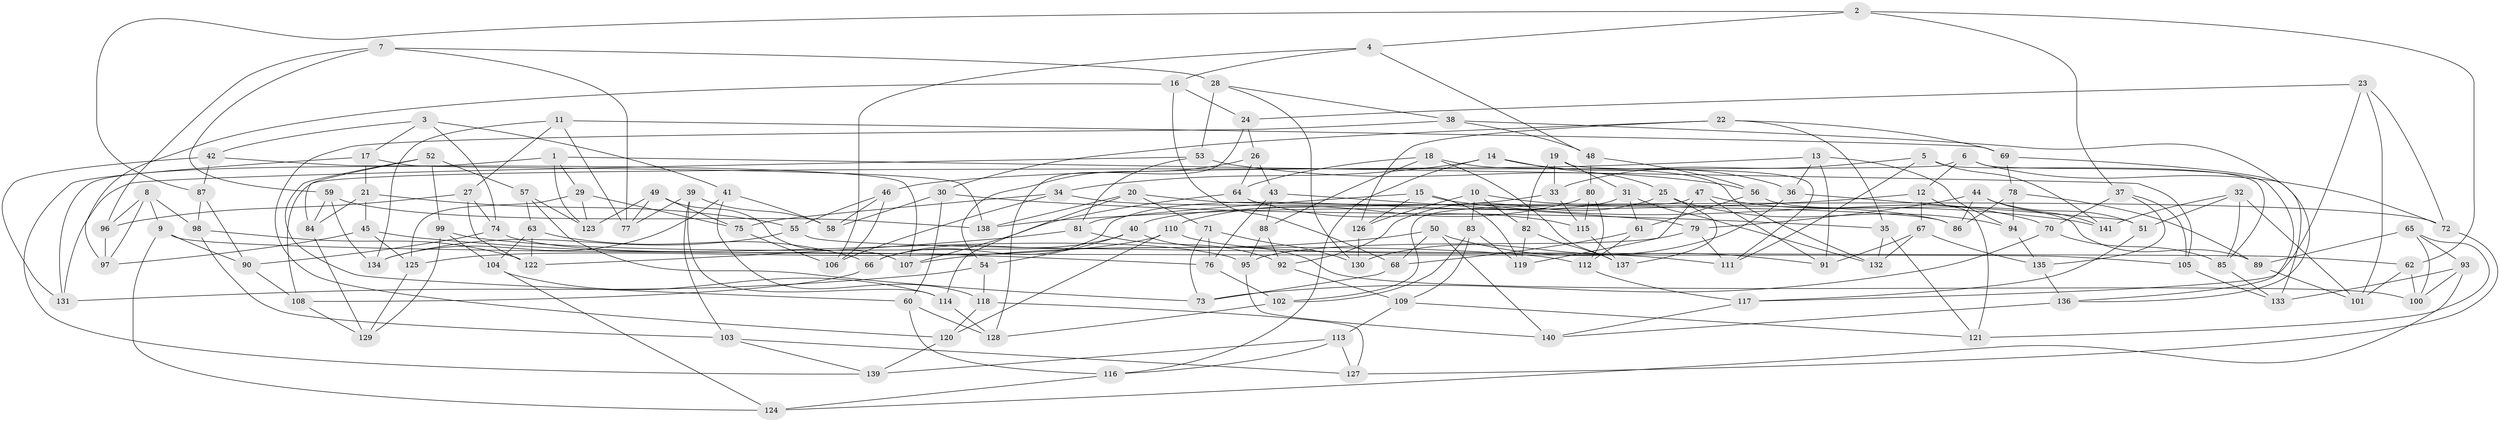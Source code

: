 // coarse degree distribution, {5: 0.03333333333333333, 6: 0.5222222222222223, 4: 0.43333333333333335, 3: 0.011111111111111112}
// Generated by graph-tools (version 1.1) at 2025/52/02/27/25 19:52:27]
// undirected, 141 vertices, 282 edges
graph export_dot {
graph [start="1"]
  node [color=gray90,style=filled];
  1;
  2;
  3;
  4;
  5;
  6;
  7;
  8;
  9;
  10;
  11;
  12;
  13;
  14;
  15;
  16;
  17;
  18;
  19;
  20;
  21;
  22;
  23;
  24;
  25;
  26;
  27;
  28;
  29;
  30;
  31;
  32;
  33;
  34;
  35;
  36;
  37;
  38;
  39;
  40;
  41;
  42;
  43;
  44;
  45;
  46;
  47;
  48;
  49;
  50;
  51;
  52;
  53;
  54;
  55;
  56;
  57;
  58;
  59;
  60;
  61;
  62;
  63;
  64;
  65;
  66;
  67;
  68;
  69;
  70;
  71;
  72;
  73;
  74;
  75;
  76;
  77;
  78;
  79;
  80;
  81;
  82;
  83;
  84;
  85;
  86;
  87;
  88;
  89;
  90;
  91;
  92;
  93;
  94;
  95;
  96;
  97;
  98;
  99;
  100;
  101;
  102;
  103;
  104;
  105;
  106;
  107;
  108;
  109;
  110;
  111;
  112;
  113;
  114;
  115;
  116;
  117;
  118;
  119;
  120;
  121;
  122;
  123;
  124;
  125;
  126;
  127;
  128;
  129;
  130;
  131;
  132;
  133;
  134;
  135;
  136;
  137;
  138;
  139;
  140;
  141;
  1 -- 123;
  1 -- 29;
  1 -- 131;
  1 -- 105;
  2 -- 4;
  2 -- 37;
  2 -- 62;
  2 -- 87;
  3 -- 41;
  3 -- 17;
  3 -- 74;
  3 -- 42;
  4 -- 48;
  4 -- 16;
  4 -- 106;
  5 -- 33;
  5 -- 85;
  5 -- 111;
  5 -- 141;
  6 -- 136;
  6 -- 108;
  6 -- 12;
  6 -- 72;
  7 -- 77;
  7 -- 28;
  7 -- 59;
  7 -- 96;
  8 -- 96;
  8 -- 9;
  8 -- 97;
  8 -- 98;
  9 -- 105;
  9 -- 90;
  9 -- 124;
  10 -- 82;
  10 -- 86;
  10 -- 126;
  10 -- 83;
  11 -- 27;
  11 -- 77;
  11 -- 69;
  11 -- 134;
  12 -- 121;
  12 -- 67;
  12 -- 138;
  13 -- 36;
  13 -- 91;
  13 -- 94;
  13 -- 46;
  14 -- 116;
  14 -- 25;
  14 -- 36;
  14 -- 34;
  15 -- 126;
  15 -- 141;
  15 -- 119;
  15 -- 81;
  16 -- 24;
  16 -- 68;
  16 -- 97;
  17 -- 138;
  17 -- 139;
  17 -- 21;
  18 -- 132;
  18 -- 88;
  18 -- 137;
  18 -- 64;
  19 -- 82;
  19 -- 31;
  19 -- 111;
  19 -- 33;
  20 -- 86;
  20 -- 114;
  20 -- 71;
  20 -- 138;
  21 -- 55;
  21 -- 84;
  21 -- 45;
  22 -- 126;
  22 -- 69;
  22 -- 30;
  22 -- 35;
  23 -- 72;
  23 -- 117;
  23 -- 24;
  23 -- 101;
  24 -- 26;
  24 -- 128;
  25 -- 137;
  25 -- 92;
  25 -- 94;
  26 -- 54;
  26 -- 43;
  26 -- 64;
  27 -- 122;
  27 -- 96;
  27 -- 74;
  28 -- 130;
  28 -- 38;
  28 -- 53;
  29 -- 123;
  29 -- 125;
  29 -- 75;
  30 -- 58;
  30 -- 35;
  30 -- 60;
  31 -- 132;
  31 -- 61;
  31 -- 66;
  32 -- 141;
  32 -- 85;
  32 -- 51;
  32 -- 101;
  33 -- 40;
  33 -- 115;
  34 -- 106;
  34 -- 75;
  34 -- 72;
  35 -- 132;
  35 -- 121;
  36 -- 51;
  36 -- 130;
  37 -- 105;
  37 -- 135;
  37 -- 70;
  38 -- 136;
  38 -- 48;
  38 -- 120;
  39 -- 114;
  39 -- 103;
  39 -- 77;
  39 -- 58;
  40 -- 100;
  40 -- 54;
  40 -- 66;
  41 -- 118;
  41 -- 58;
  41 -- 134;
  42 -- 131;
  42 -- 107;
  42 -- 87;
  43 -- 79;
  43 -- 76;
  43 -- 88;
  44 -- 86;
  44 -- 79;
  44 -- 51;
  44 -- 141;
  45 -- 97;
  45 -- 76;
  45 -- 125;
  46 -- 58;
  46 -- 55;
  46 -- 106;
  47 -- 119;
  47 -- 91;
  47 -- 102;
  47 -- 70;
  48 -- 80;
  48 -- 56;
  49 -- 123;
  49 -- 107;
  49 -- 75;
  49 -- 77;
  50 -- 91;
  50 -- 68;
  50 -- 107;
  50 -- 140;
  51 -- 117;
  52 -- 84;
  52 -- 99;
  52 -- 60;
  52 -- 57;
  53 -- 81;
  53 -- 131;
  53 -- 56;
  54 -- 118;
  54 -- 131;
  55 -- 62;
  55 -- 134;
  56 -- 89;
  56 -- 61;
  57 -- 73;
  57 -- 63;
  57 -- 123;
  59 -- 84;
  59 -- 138;
  59 -- 134;
  60 -- 128;
  60 -- 116;
  61 -- 68;
  61 -- 112;
  62 -- 101;
  62 -- 100;
  63 -- 66;
  63 -- 104;
  63 -- 122;
  64 -- 107;
  64 -- 115;
  65 -- 121;
  65 -- 89;
  65 -- 93;
  65 -- 100;
  66 -- 108;
  67 -- 91;
  67 -- 135;
  67 -- 132;
  68 -- 73;
  69 -- 78;
  69 -- 133;
  70 -- 85;
  70 -- 73;
  71 -- 76;
  71 -- 73;
  71 -- 130;
  72 -- 127;
  74 -- 95;
  74 -- 90;
  75 -- 106;
  76 -- 102;
  78 -- 89;
  78 -- 94;
  78 -- 86;
  79 -- 111;
  79 -- 95;
  80 -- 110;
  80 -- 115;
  80 -- 112;
  81 -- 92;
  81 -- 122;
  82 -- 119;
  82 -- 137;
  83 -- 119;
  83 -- 102;
  83 -- 109;
  84 -- 129;
  85 -- 133;
  87 -- 98;
  87 -- 90;
  88 -- 92;
  88 -- 95;
  89 -- 101;
  90 -- 108;
  92 -- 109;
  93 -- 100;
  93 -- 133;
  93 -- 124;
  94 -- 135;
  95 -- 140;
  96 -- 97;
  98 -- 103;
  98 -- 122;
  99 -- 129;
  99 -- 112;
  99 -- 104;
  102 -- 128;
  103 -- 139;
  103 -- 127;
  104 -- 114;
  104 -- 124;
  105 -- 133;
  108 -- 129;
  109 -- 121;
  109 -- 113;
  110 -- 111;
  110 -- 125;
  110 -- 120;
  112 -- 117;
  113 -- 127;
  113 -- 139;
  113 -- 116;
  114 -- 128;
  115 -- 137;
  116 -- 124;
  117 -- 140;
  118 -- 120;
  118 -- 127;
  120 -- 139;
  125 -- 129;
  126 -- 130;
  135 -- 136;
  136 -- 140;
}
